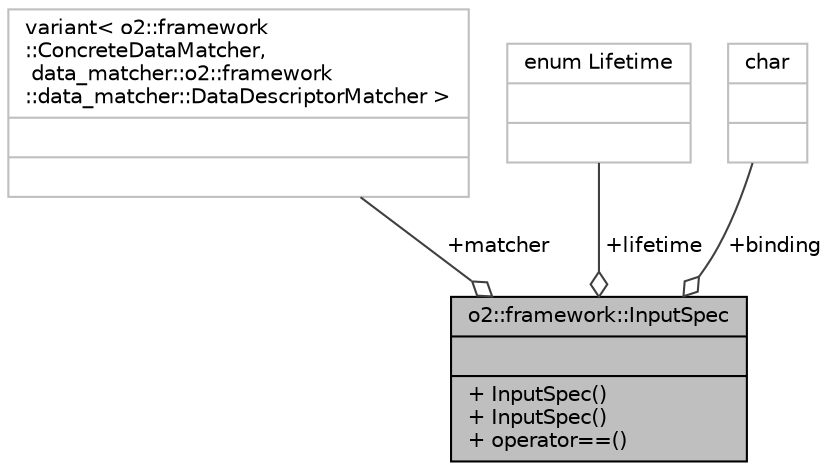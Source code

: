 digraph "o2::framework::InputSpec"
{
 // INTERACTIVE_SVG=YES
  bgcolor="transparent";
  edge [fontname="Helvetica",fontsize="10",labelfontname="Helvetica",labelfontsize="10"];
  node [fontname="Helvetica",fontsize="10",shape=record];
  Node1 [label="{o2::framework::InputSpec\n||+ InputSpec()\l+ InputSpec()\l+ operator==()\l}",height=0.2,width=0.4,color="black", fillcolor="grey75", style="filled" fontcolor="black"];
  Node2 -> Node1 [color="grey25",fontsize="10",style="solid",label=" +matcher" ,arrowhead="odiamond",fontname="Helvetica"];
  Node2 [label="{variant\< o2::framework\l::ConcreteDataMatcher,\l data_matcher::o2::framework\l::data_matcher::DataDescriptorMatcher \>\n||}",height=0.2,width=0.4,color="grey75"];
  Node3 -> Node1 [color="grey25",fontsize="10",style="solid",label=" +lifetime" ,arrowhead="odiamond",fontname="Helvetica"];
  Node3 [label="{enum Lifetime\n||}",height=0.2,width=0.4,color="grey75"];
  Node4 -> Node1 [color="grey25",fontsize="10",style="solid",label=" +binding" ,arrowhead="odiamond",fontname="Helvetica"];
  Node4 [label="{char\n||}",height=0.2,width=0.4,color="grey75"];
}
